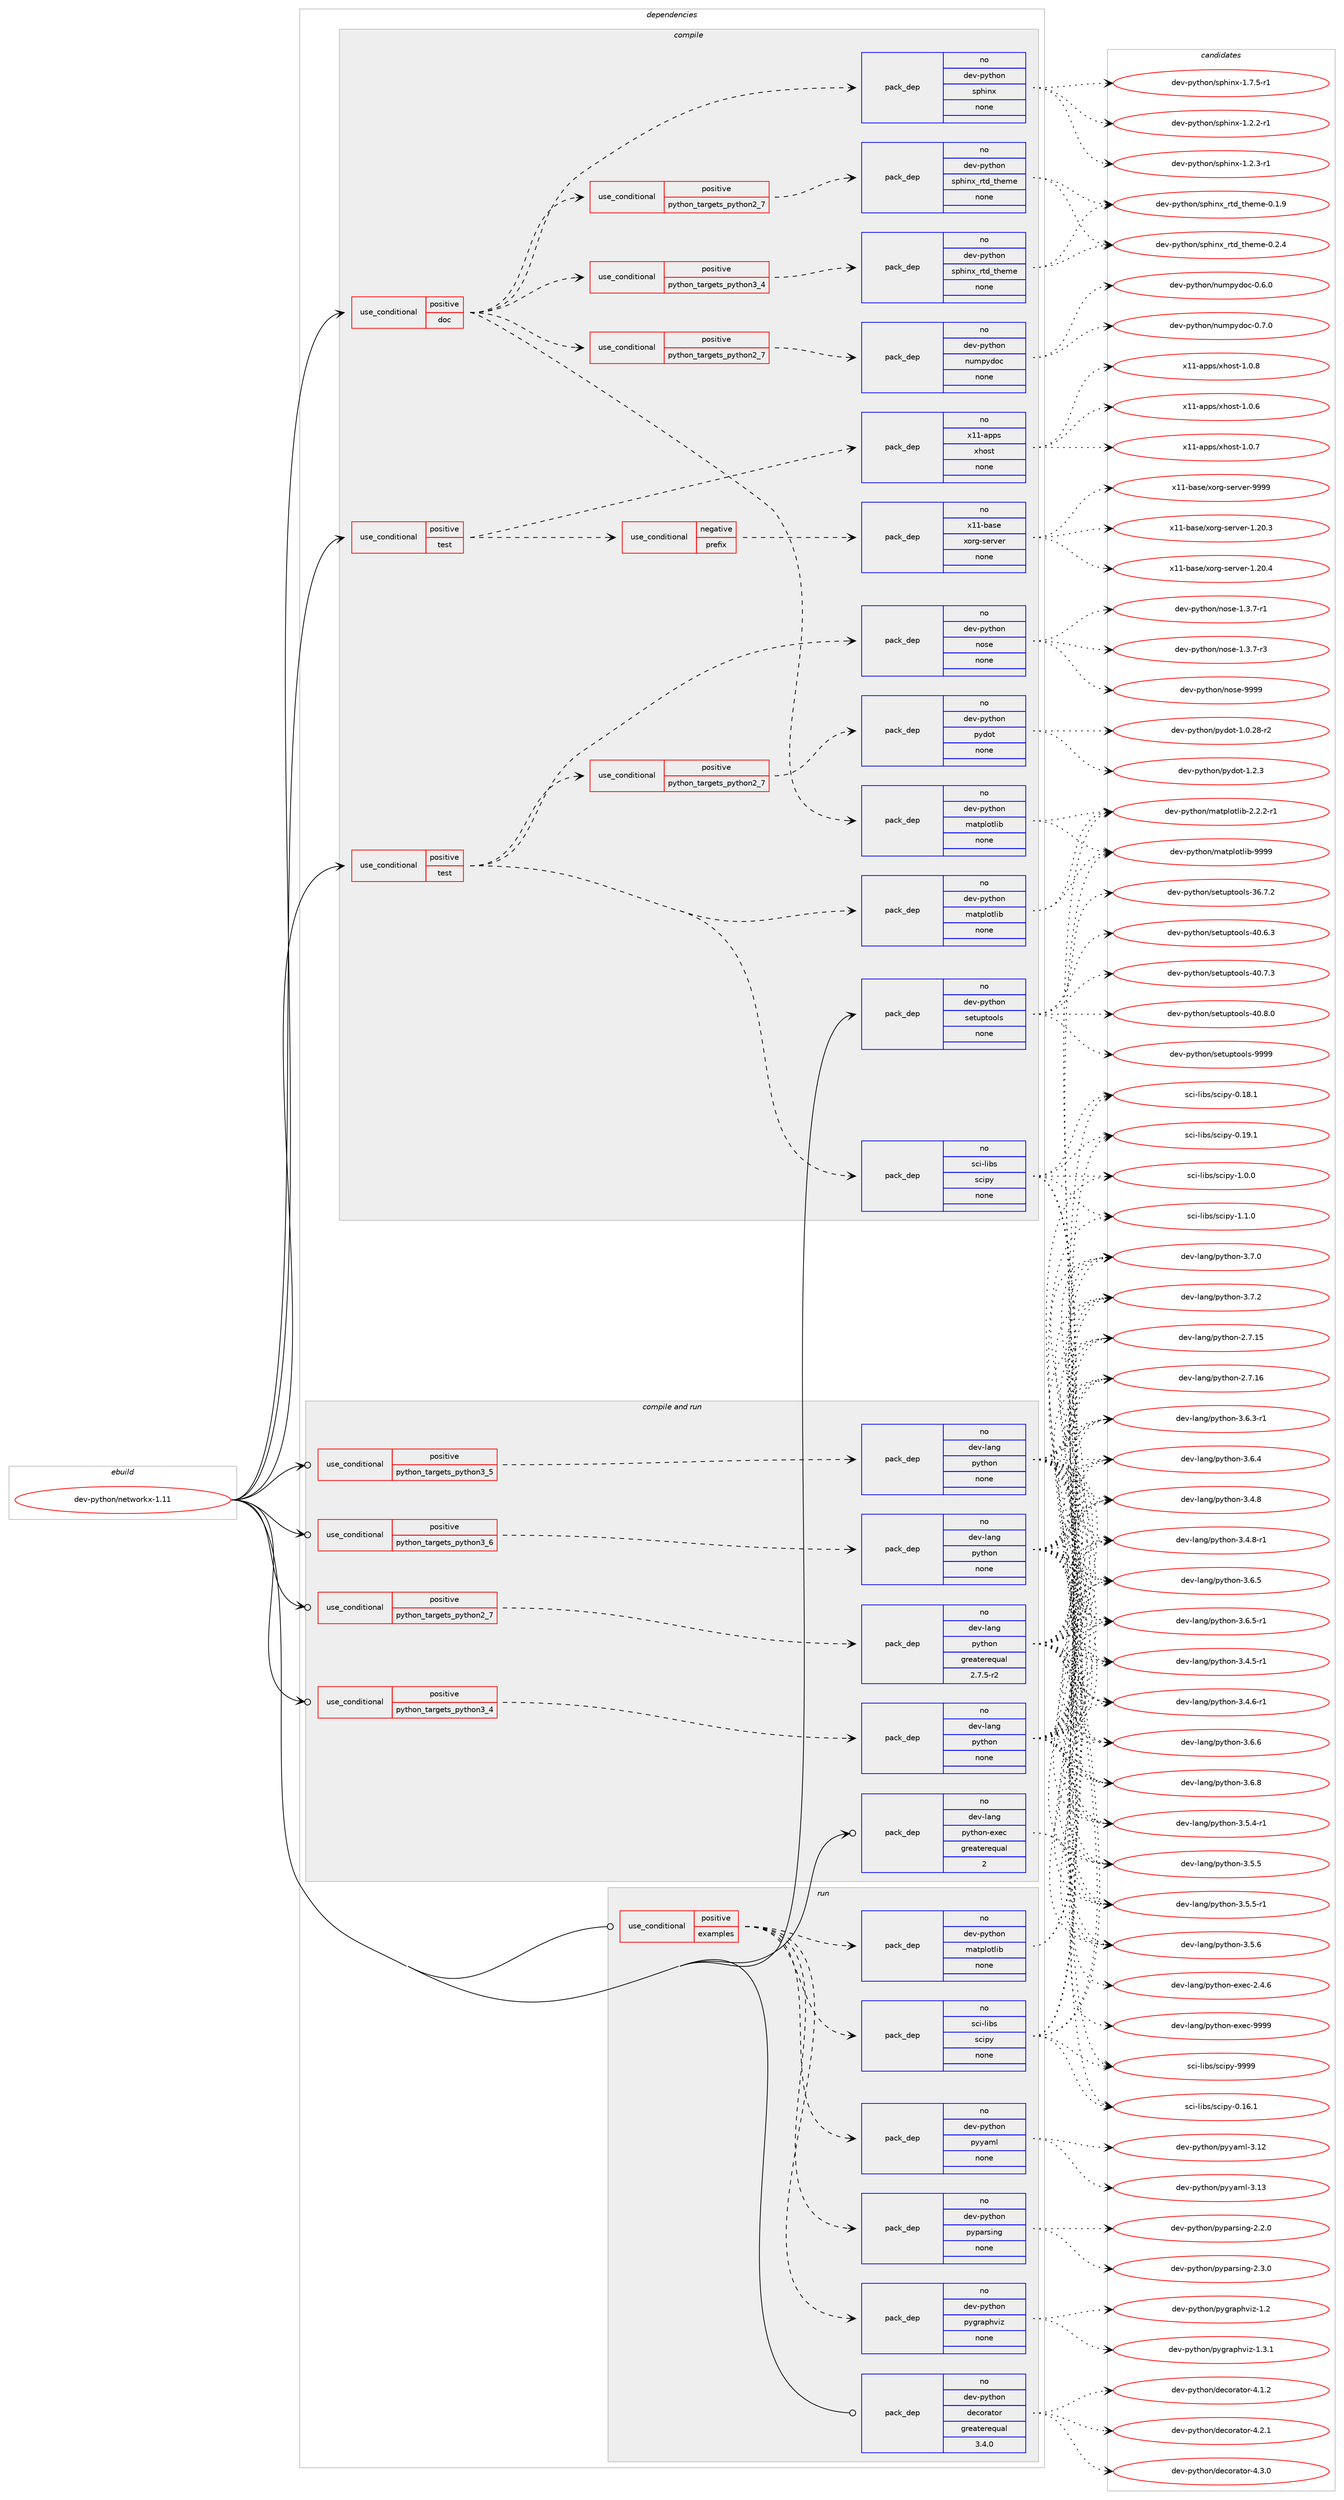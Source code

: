 digraph prolog {

# *************
# Graph options
# *************

newrank=true;
concentrate=true;
compound=true;
graph [rankdir=LR,fontname=Helvetica,fontsize=10,ranksep=1.5];#, ranksep=2.5, nodesep=0.2];
edge  [arrowhead=vee];
node  [fontname=Helvetica,fontsize=10];

# **********
# The ebuild
# **********

subgraph cluster_leftcol {
color=gray;
rank=same;
label=<<i>ebuild</i>>;
id [label="dev-python/networkx-1.11", color=red, width=4, href="../dev-python/networkx-1.11.svg"];
}

# ****************
# The dependencies
# ****************

subgraph cluster_midcol {
color=gray;
label=<<i>dependencies</i>>;
subgraph cluster_compile {
fillcolor="#eeeeee";
style=filled;
label=<<i>compile</i>>;
subgraph cond378059 {
dependency1420530 [label=<<TABLE BORDER="0" CELLBORDER="1" CELLSPACING="0" CELLPADDING="4"><TR><TD ROWSPAN="3" CELLPADDING="10">use_conditional</TD></TR><TR><TD>positive</TD></TR><TR><TD>doc</TD></TR></TABLE>>, shape=none, color=red];
subgraph pack1019197 {
dependency1420531 [label=<<TABLE BORDER="0" CELLBORDER="1" CELLSPACING="0" CELLPADDING="4" WIDTH="220"><TR><TD ROWSPAN="6" CELLPADDING="30">pack_dep</TD></TR><TR><TD WIDTH="110">no</TD></TR><TR><TD>dev-python</TD></TR><TR><TD>sphinx</TD></TR><TR><TD>none</TD></TR><TR><TD></TD></TR></TABLE>>, shape=none, color=blue];
}
dependency1420530:e -> dependency1420531:w [weight=20,style="dashed",arrowhead="vee"];
subgraph pack1019198 {
dependency1420532 [label=<<TABLE BORDER="0" CELLBORDER="1" CELLSPACING="0" CELLPADDING="4" WIDTH="220"><TR><TD ROWSPAN="6" CELLPADDING="30">pack_dep</TD></TR><TR><TD WIDTH="110">no</TD></TR><TR><TD>dev-python</TD></TR><TR><TD>matplotlib</TD></TR><TR><TD>none</TD></TR><TR><TD></TD></TR></TABLE>>, shape=none, color=blue];
}
dependency1420530:e -> dependency1420532:w [weight=20,style="dashed",arrowhead="vee"];
subgraph cond378060 {
dependency1420533 [label=<<TABLE BORDER="0" CELLBORDER="1" CELLSPACING="0" CELLPADDING="4"><TR><TD ROWSPAN="3" CELLPADDING="10">use_conditional</TD></TR><TR><TD>positive</TD></TR><TR><TD>python_targets_python2_7</TD></TR></TABLE>>, shape=none, color=red];
subgraph pack1019199 {
dependency1420534 [label=<<TABLE BORDER="0" CELLBORDER="1" CELLSPACING="0" CELLPADDING="4" WIDTH="220"><TR><TD ROWSPAN="6" CELLPADDING="30">pack_dep</TD></TR><TR><TD WIDTH="110">no</TD></TR><TR><TD>dev-python</TD></TR><TR><TD>numpydoc</TD></TR><TR><TD>none</TD></TR><TR><TD></TD></TR></TABLE>>, shape=none, color=blue];
}
dependency1420533:e -> dependency1420534:w [weight=20,style="dashed",arrowhead="vee"];
}
dependency1420530:e -> dependency1420533:w [weight=20,style="dashed",arrowhead="vee"];
subgraph cond378061 {
dependency1420535 [label=<<TABLE BORDER="0" CELLBORDER="1" CELLSPACING="0" CELLPADDING="4"><TR><TD ROWSPAN="3" CELLPADDING="10">use_conditional</TD></TR><TR><TD>positive</TD></TR><TR><TD>python_targets_python2_7</TD></TR></TABLE>>, shape=none, color=red];
subgraph pack1019200 {
dependency1420536 [label=<<TABLE BORDER="0" CELLBORDER="1" CELLSPACING="0" CELLPADDING="4" WIDTH="220"><TR><TD ROWSPAN="6" CELLPADDING="30">pack_dep</TD></TR><TR><TD WIDTH="110">no</TD></TR><TR><TD>dev-python</TD></TR><TR><TD>sphinx_rtd_theme</TD></TR><TR><TD>none</TD></TR><TR><TD></TD></TR></TABLE>>, shape=none, color=blue];
}
dependency1420535:e -> dependency1420536:w [weight=20,style="dashed",arrowhead="vee"];
}
dependency1420530:e -> dependency1420535:w [weight=20,style="dashed",arrowhead="vee"];
subgraph cond378062 {
dependency1420537 [label=<<TABLE BORDER="0" CELLBORDER="1" CELLSPACING="0" CELLPADDING="4"><TR><TD ROWSPAN="3" CELLPADDING="10">use_conditional</TD></TR><TR><TD>positive</TD></TR><TR><TD>python_targets_python3_4</TD></TR></TABLE>>, shape=none, color=red];
subgraph pack1019201 {
dependency1420538 [label=<<TABLE BORDER="0" CELLBORDER="1" CELLSPACING="0" CELLPADDING="4" WIDTH="220"><TR><TD ROWSPAN="6" CELLPADDING="30">pack_dep</TD></TR><TR><TD WIDTH="110">no</TD></TR><TR><TD>dev-python</TD></TR><TR><TD>sphinx_rtd_theme</TD></TR><TR><TD>none</TD></TR><TR><TD></TD></TR></TABLE>>, shape=none, color=blue];
}
dependency1420537:e -> dependency1420538:w [weight=20,style="dashed",arrowhead="vee"];
}
dependency1420530:e -> dependency1420537:w [weight=20,style="dashed",arrowhead="vee"];
}
id:e -> dependency1420530:w [weight=20,style="solid",arrowhead="vee"];
subgraph cond378063 {
dependency1420539 [label=<<TABLE BORDER="0" CELLBORDER="1" CELLSPACING="0" CELLPADDING="4"><TR><TD ROWSPAN="3" CELLPADDING="10">use_conditional</TD></TR><TR><TD>positive</TD></TR><TR><TD>test</TD></TR></TABLE>>, shape=none, color=red];
subgraph cond378064 {
dependency1420540 [label=<<TABLE BORDER="0" CELLBORDER="1" CELLSPACING="0" CELLPADDING="4"><TR><TD ROWSPAN="3" CELLPADDING="10">use_conditional</TD></TR><TR><TD>negative</TD></TR><TR><TD>prefix</TD></TR></TABLE>>, shape=none, color=red];
subgraph pack1019202 {
dependency1420541 [label=<<TABLE BORDER="0" CELLBORDER="1" CELLSPACING="0" CELLPADDING="4" WIDTH="220"><TR><TD ROWSPAN="6" CELLPADDING="30">pack_dep</TD></TR><TR><TD WIDTH="110">no</TD></TR><TR><TD>x11-base</TD></TR><TR><TD>xorg-server</TD></TR><TR><TD>none</TD></TR><TR><TD></TD></TR></TABLE>>, shape=none, color=blue];
}
dependency1420540:e -> dependency1420541:w [weight=20,style="dashed",arrowhead="vee"];
}
dependency1420539:e -> dependency1420540:w [weight=20,style="dashed",arrowhead="vee"];
subgraph pack1019203 {
dependency1420542 [label=<<TABLE BORDER="0" CELLBORDER="1" CELLSPACING="0" CELLPADDING="4" WIDTH="220"><TR><TD ROWSPAN="6" CELLPADDING="30">pack_dep</TD></TR><TR><TD WIDTH="110">no</TD></TR><TR><TD>x11-apps</TD></TR><TR><TD>xhost</TD></TR><TR><TD>none</TD></TR><TR><TD></TD></TR></TABLE>>, shape=none, color=blue];
}
dependency1420539:e -> dependency1420542:w [weight=20,style="dashed",arrowhead="vee"];
}
id:e -> dependency1420539:w [weight=20,style="solid",arrowhead="vee"];
subgraph cond378065 {
dependency1420543 [label=<<TABLE BORDER="0" CELLBORDER="1" CELLSPACING="0" CELLPADDING="4"><TR><TD ROWSPAN="3" CELLPADDING="10">use_conditional</TD></TR><TR><TD>positive</TD></TR><TR><TD>test</TD></TR></TABLE>>, shape=none, color=red];
subgraph pack1019204 {
dependency1420544 [label=<<TABLE BORDER="0" CELLBORDER="1" CELLSPACING="0" CELLPADDING="4" WIDTH="220"><TR><TD ROWSPAN="6" CELLPADDING="30">pack_dep</TD></TR><TR><TD WIDTH="110">no</TD></TR><TR><TD>dev-python</TD></TR><TR><TD>matplotlib</TD></TR><TR><TD>none</TD></TR><TR><TD></TD></TR></TABLE>>, shape=none, color=blue];
}
dependency1420543:e -> dependency1420544:w [weight=20,style="dashed",arrowhead="vee"];
subgraph pack1019205 {
dependency1420545 [label=<<TABLE BORDER="0" CELLBORDER="1" CELLSPACING="0" CELLPADDING="4" WIDTH="220"><TR><TD ROWSPAN="6" CELLPADDING="30">pack_dep</TD></TR><TR><TD WIDTH="110">no</TD></TR><TR><TD>sci-libs</TD></TR><TR><TD>scipy</TD></TR><TR><TD>none</TD></TR><TR><TD></TD></TR></TABLE>>, shape=none, color=blue];
}
dependency1420543:e -> dependency1420545:w [weight=20,style="dashed",arrowhead="vee"];
subgraph pack1019206 {
dependency1420546 [label=<<TABLE BORDER="0" CELLBORDER="1" CELLSPACING="0" CELLPADDING="4" WIDTH="220"><TR><TD ROWSPAN="6" CELLPADDING="30">pack_dep</TD></TR><TR><TD WIDTH="110">no</TD></TR><TR><TD>dev-python</TD></TR><TR><TD>nose</TD></TR><TR><TD>none</TD></TR><TR><TD></TD></TR></TABLE>>, shape=none, color=blue];
}
dependency1420543:e -> dependency1420546:w [weight=20,style="dashed",arrowhead="vee"];
subgraph cond378066 {
dependency1420547 [label=<<TABLE BORDER="0" CELLBORDER="1" CELLSPACING="0" CELLPADDING="4"><TR><TD ROWSPAN="3" CELLPADDING="10">use_conditional</TD></TR><TR><TD>positive</TD></TR><TR><TD>python_targets_python2_7</TD></TR></TABLE>>, shape=none, color=red];
subgraph pack1019207 {
dependency1420548 [label=<<TABLE BORDER="0" CELLBORDER="1" CELLSPACING="0" CELLPADDING="4" WIDTH="220"><TR><TD ROWSPAN="6" CELLPADDING="30">pack_dep</TD></TR><TR><TD WIDTH="110">no</TD></TR><TR><TD>dev-python</TD></TR><TR><TD>pydot</TD></TR><TR><TD>none</TD></TR><TR><TD></TD></TR></TABLE>>, shape=none, color=blue];
}
dependency1420547:e -> dependency1420548:w [weight=20,style="dashed",arrowhead="vee"];
}
dependency1420543:e -> dependency1420547:w [weight=20,style="dashed",arrowhead="vee"];
}
id:e -> dependency1420543:w [weight=20,style="solid",arrowhead="vee"];
subgraph pack1019208 {
dependency1420549 [label=<<TABLE BORDER="0" CELLBORDER="1" CELLSPACING="0" CELLPADDING="4" WIDTH="220"><TR><TD ROWSPAN="6" CELLPADDING="30">pack_dep</TD></TR><TR><TD WIDTH="110">no</TD></TR><TR><TD>dev-python</TD></TR><TR><TD>setuptools</TD></TR><TR><TD>none</TD></TR><TR><TD></TD></TR></TABLE>>, shape=none, color=blue];
}
id:e -> dependency1420549:w [weight=20,style="solid",arrowhead="vee"];
}
subgraph cluster_compileandrun {
fillcolor="#eeeeee";
style=filled;
label=<<i>compile and run</i>>;
subgraph cond378067 {
dependency1420550 [label=<<TABLE BORDER="0" CELLBORDER="1" CELLSPACING="0" CELLPADDING="4"><TR><TD ROWSPAN="3" CELLPADDING="10">use_conditional</TD></TR><TR><TD>positive</TD></TR><TR><TD>python_targets_python2_7</TD></TR></TABLE>>, shape=none, color=red];
subgraph pack1019209 {
dependency1420551 [label=<<TABLE BORDER="0" CELLBORDER="1" CELLSPACING="0" CELLPADDING="4" WIDTH="220"><TR><TD ROWSPAN="6" CELLPADDING="30">pack_dep</TD></TR><TR><TD WIDTH="110">no</TD></TR><TR><TD>dev-lang</TD></TR><TR><TD>python</TD></TR><TR><TD>greaterequal</TD></TR><TR><TD>2.7.5-r2</TD></TR></TABLE>>, shape=none, color=blue];
}
dependency1420550:e -> dependency1420551:w [weight=20,style="dashed",arrowhead="vee"];
}
id:e -> dependency1420550:w [weight=20,style="solid",arrowhead="odotvee"];
subgraph cond378068 {
dependency1420552 [label=<<TABLE BORDER="0" CELLBORDER="1" CELLSPACING="0" CELLPADDING="4"><TR><TD ROWSPAN="3" CELLPADDING="10">use_conditional</TD></TR><TR><TD>positive</TD></TR><TR><TD>python_targets_python3_4</TD></TR></TABLE>>, shape=none, color=red];
subgraph pack1019210 {
dependency1420553 [label=<<TABLE BORDER="0" CELLBORDER="1" CELLSPACING="0" CELLPADDING="4" WIDTH="220"><TR><TD ROWSPAN="6" CELLPADDING="30">pack_dep</TD></TR><TR><TD WIDTH="110">no</TD></TR><TR><TD>dev-lang</TD></TR><TR><TD>python</TD></TR><TR><TD>none</TD></TR><TR><TD></TD></TR></TABLE>>, shape=none, color=blue];
}
dependency1420552:e -> dependency1420553:w [weight=20,style="dashed",arrowhead="vee"];
}
id:e -> dependency1420552:w [weight=20,style="solid",arrowhead="odotvee"];
subgraph cond378069 {
dependency1420554 [label=<<TABLE BORDER="0" CELLBORDER="1" CELLSPACING="0" CELLPADDING="4"><TR><TD ROWSPAN="3" CELLPADDING="10">use_conditional</TD></TR><TR><TD>positive</TD></TR><TR><TD>python_targets_python3_5</TD></TR></TABLE>>, shape=none, color=red];
subgraph pack1019211 {
dependency1420555 [label=<<TABLE BORDER="0" CELLBORDER="1" CELLSPACING="0" CELLPADDING="4" WIDTH="220"><TR><TD ROWSPAN="6" CELLPADDING="30">pack_dep</TD></TR><TR><TD WIDTH="110">no</TD></TR><TR><TD>dev-lang</TD></TR><TR><TD>python</TD></TR><TR><TD>none</TD></TR><TR><TD></TD></TR></TABLE>>, shape=none, color=blue];
}
dependency1420554:e -> dependency1420555:w [weight=20,style="dashed",arrowhead="vee"];
}
id:e -> dependency1420554:w [weight=20,style="solid",arrowhead="odotvee"];
subgraph cond378070 {
dependency1420556 [label=<<TABLE BORDER="0" CELLBORDER="1" CELLSPACING="0" CELLPADDING="4"><TR><TD ROWSPAN="3" CELLPADDING="10">use_conditional</TD></TR><TR><TD>positive</TD></TR><TR><TD>python_targets_python3_6</TD></TR></TABLE>>, shape=none, color=red];
subgraph pack1019212 {
dependency1420557 [label=<<TABLE BORDER="0" CELLBORDER="1" CELLSPACING="0" CELLPADDING="4" WIDTH="220"><TR><TD ROWSPAN="6" CELLPADDING="30">pack_dep</TD></TR><TR><TD WIDTH="110">no</TD></TR><TR><TD>dev-lang</TD></TR><TR><TD>python</TD></TR><TR><TD>none</TD></TR><TR><TD></TD></TR></TABLE>>, shape=none, color=blue];
}
dependency1420556:e -> dependency1420557:w [weight=20,style="dashed",arrowhead="vee"];
}
id:e -> dependency1420556:w [weight=20,style="solid",arrowhead="odotvee"];
subgraph pack1019213 {
dependency1420558 [label=<<TABLE BORDER="0" CELLBORDER="1" CELLSPACING="0" CELLPADDING="4" WIDTH="220"><TR><TD ROWSPAN="6" CELLPADDING="30">pack_dep</TD></TR><TR><TD WIDTH="110">no</TD></TR><TR><TD>dev-lang</TD></TR><TR><TD>python-exec</TD></TR><TR><TD>greaterequal</TD></TR><TR><TD>2</TD></TR></TABLE>>, shape=none, color=blue];
}
id:e -> dependency1420558:w [weight=20,style="solid",arrowhead="odotvee"];
}
subgraph cluster_run {
fillcolor="#eeeeee";
style=filled;
label=<<i>run</i>>;
subgraph cond378071 {
dependency1420559 [label=<<TABLE BORDER="0" CELLBORDER="1" CELLSPACING="0" CELLPADDING="4"><TR><TD ROWSPAN="3" CELLPADDING="10">use_conditional</TD></TR><TR><TD>positive</TD></TR><TR><TD>examples</TD></TR></TABLE>>, shape=none, color=red];
subgraph pack1019214 {
dependency1420560 [label=<<TABLE BORDER="0" CELLBORDER="1" CELLSPACING="0" CELLPADDING="4" WIDTH="220"><TR><TD ROWSPAN="6" CELLPADDING="30">pack_dep</TD></TR><TR><TD WIDTH="110">no</TD></TR><TR><TD>dev-python</TD></TR><TR><TD>matplotlib</TD></TR><TR><TD>none</TD></TR><TR><TD></TD></TR></TABLE>>, shape=none, color=blue];
}
dependency1420559:e -> dependency1420560:w [weight=20,style="dashed",arrowhead="vee"];
subgraph pack1019215 {
dependency1420561 [label=<<TABLE BORDER="0" CELLBORDER="1" CELLSPACING="0" CELLPADDING="4" WIDTH="220"><TR><TD ROWSPAN="6" CELLPADDING="30">pack_dep</TD></TR><TR><TD WIDTH="110">no</TD></TR><TR><TD>sci-libs</TD></TR><TR><TD>scipy</TD></TR><TR><TD>none</TD></TR><TR><TD></TD></TR></TABLE>>, shape=none, color=blue];
}
dependency1420559:e -> dependency1420561:w [weight=20,style="dashed",arrowhead="vee"];
subgraph pack1019216 {
dependency1420562 [label=<<TABLE BORDER="0" CELLBORDER="1" CELLSPACING="0" CELLPADDING="4" WIDTH="220"><TR><TD ROWSPAN="6" CELLPADDING="30">pack_dep</TD></TR><TR><TD WIDTH="110">no</TD></TR><TR><TD>dev-python</TD></TR><TR><TD>pygraphviz</TD></TR><TR><TD>none</TD></TR><TR><TD></TD></TR></TABLE>>, shape=none, color=blue];
}
dependency1420559:e -> dependency1420562:w [weight=20,style="dashed",arrowhead="vee"];
subgraph pack1019217 {
dependency1420563 [label=<<TABLE BORDER="0" CELLBORDER="1" CELLSPACING="0" CELLPADDING="4" WIDTH="220"><TR><TD ROWSPAN="6" CELLPADDING="30">pack_dep</TD></TR><TR><TD WIDTH="110">no</TD></TR><TR><TD>dev-python</TD></TR><TR><TD>pyparsing</TD></TR><TR><TD>none</TD></TR><TR><TD></TD></TR></TABLE>>, shape=none, color=blue];
}
dependency1420559:e -> dependency1420563:w [weight=20,style="dashed",arrowhead="vee"];
subgraph pack1019218 {
dependency1420564 [label=<<TABLE BORDER="0" CELLBORDER="1" CELLSPACING="0" CELLPADDING="4" WIDTH="220"><TR><TD ROWSPAN="6" CELLPADDING="30">pack_dep</TD></TR><TR><TD WIDTH="110">no</TD></TR><TR><TD>dev-python</TD></TR><TR><TD>pyyaml</TD></TR><TR><TD>none</TD></TR><TR><TD></TD></TR></TABLE>>, shape=none, color=blue];
}
dependency1420559:e -> dependency1420564:w [weight=20,style="dashed",arrowhead="vee"];
}
id:e -> dependency1420559:w [weight=20,style="solid",arrowhead="odot"];
subgraph pack1019219 {
dependency1420565 [label=<<TABLE BORDER="0" CELLBORDER="1" CELLSPACING="0" CELLPADDING="4" WIDTH="220"><TR><TD ROWSPAN="6" CELLPADDING="30">pack_dep</TD></TR><TR><TD WIDTH="110">no</TD></TR><TR><TD>dev-python</TD></TR><TR><TD>decorator</TD></TR><TR><TD>greaterequal</TD></TR><TR><TD>3.4.0</TD></TR></TABLE>>, shape=none, color=blue];
}
id:e -> dependency1420565:w [weight=20,style="solid",arrowhead="odot"];
}
}

# **************
# The candidates
# **************

subgraph cluster_choices {
rank=same;
color=gray;
label=<<i>candidates</i>>;

subgraph choice1019197 {
color=black;
nodesep=1;
choice10010111845112121116104111110471151121041051101204549465046504511449 [label="dev-python/sphinx-1.2.2-r1", color=red, width=4,href="../dev-python/sphinx-1.2.2-r1.svg"];
choice10010111845112121116104111110471151121041051101204549465046514511449 [label="dev-python/sphinx-1.2.3-r1", color=red, width=4,href="../dev-python/sphinx-1.2.3-r1.svg"];
choice10010111845112121116104111110471151121041051101204549465546534511449 [label="dev-python/sphinx-1.7.5-r1", color=red, width=4,href="../dev-python/sphinx-1.7.5-r1.svg"];
dependency1420531:e -> choice10010111845112121116104111110471151121041051101204549465046504511449:w [style=dotted,weight="100"];
dependency1420531:e -> choice10010111845112121116104111110471151121041051101204549465046514511449:w [style=dotted,weight="100"];
dependency1420531:e -> choice10010111845112121116104111110471151121041051101204549465546534511449:w [style=dotted,weight="100"];
}
subgraph choice1019198 {
color=black;
nodesep=1;
choice100101118451121211161041111104710997116112108111116108105984550465046504511449 [label="dev-python/matplotlib-2.2.2-r1", color=red, width=4,href="../dev-python/matplotlib-2.2.2-r1.svg"];
choice100101118451121211161041111104710997116112108111116108105984557575757 [label="dev-python/matplotlib-9999", color=red, width=4,href="../dev-python/matplotlib-9999.svg"];
dependency1420532:e -> choice100101118451121211161041111104710997116112108111116108105984550465046504511449:w [style=dotted,weight="100"];
dependency1420532:e -> choice100101118451121211161041111104710997116112108111116108105984557575757:w [style=dotted,weight="100"];
}
subgraph choice1019199 {
color=black;
nodesep=1;
choice100101118451121211161041111104711011710911212110011199454846544648 [label="dev-python/numpydoc-0.6.0", color=red, width=4,href="../dev-python/numpydoc-0.6.0.svg"];
choice100101118451121211161041111104711011710911212110011199454846554648 [label="dev-python/numpydoc-0.7.0", color=red, width=4,href="../dev-python/numpydoc-0.7.0.svg"];
dependency1420534:e -> choice100101118451121211161041111104711011710911212110011199454846544648:w [style=dotted,weight="100"];
dependency1420534:e -> choice100101118451121211161041111104711011710911212110011199454846554648:w [style=dotted,weight="100"];
}
subgraph choice1019200 {
color=black;
nodesep=1;
choice10010111845112121116104111110471151121041051101209511411610095116104101109101454846494657 [label="dev-python/sphinx_rtd_theme-0.1.9", color=red, width=4,href="../dev-python/sphinx_rtd_theme-0.1.9.svg"];
choice10010111845112121116104111110471151121041051101209511411610095116104101109101454846504652 [label="dev-python/sphinx_rtd_theme-0.2.4", color=red, width=4,href="../dev-python/sphinx_rtd_theme-0.2.4.svg"];
dependency1420536:e -> choice10010111845112121116104111110471151121041051101209511411610095116104101109101454846494657:w [style=dotted,weight="100"];
dependency1420536:e -> choice10010111845112121116104111110471151121041051101209511411610095116104101109101454846504652:w [style=dotted,weight="100"];
}
subgraph choice1019201 {
color=black;
nodesep=1;
choice10010111845112121116104111110471151121041051101209511411610095116104101109101454846494657 [label="dev-python/sphinx_rtd_theme-0.1.9", color=red, width=4,href="../dev-python/sphinx_rtd_theme-0.1.9.svg"];
choice10010111845112121116104111110471151121041051101209511411610095116104101109101454846504652 [label="dev-python/sphinx_rtd_theme-0.2.4", color=red, width=4,href="../dev-python/sphinx_rtd_theme-0.2.4.svg"];
dependency1420538:e -> choice10010111845112121116104111110471151121041051101209511411610095116104101109101454846494657:w [style=dotted,weight="100"];
dependency1420538:e -> choice10010111845112121116104111110471151121041051101209511411610095116104101109101454846504652:w [style=dotted,weight="100"];
}
subgraph choice1019202 {
color=black;
nodesep=1;
choice1204949459897115101471201111141034511510111411810111445494650484651 [label="x11-base/xorg-server-1.20.3", color=red, width=4,href="../x11-base/xorg-server-1.20.3.svg"];
choice1204949459897115101471201111141034511510111411810111445494650484652 [label="x11-base/xorg-server-1.20.4", color=red, width=4,href="../x11-base/xorg-server-1.20.4.svg"];
choice120494945989711510147120111114103451151011141181011144557575757 [label="x11-base/xorg-server-9999", color=red, width=4,href="../x11-base/xorg-server-9999.svg"];
dependency1420541:e -> choice1204949459897115101471201111141034511510111411810111445494650484651:w [style=dotted,weight="100"];
dependency1420541:e -> choice1204949459897115101471201111141034511510111411810111445494650484652:w [style=dotted,weight="100"];
dependency1420541:e -> choice120494945989711510147120111114103451151011141181011144557575757:w [style=dotted,weight="100"];
}
subgraph choice1019203 {
color=black;
nodesep=1;
choice1204949459711211211547120104111115116454946484654 [label="x11-apps/xhost-1.0.6", color=red, width=4,href="../x11-apps/xhost-1.0.6.svg"];
choice1204949459711211211547120104111115116454946484655 [label="x11-apps/xhost-1.0.7", color=red, width=4,href="../x11-apps/xhost-1.0.7.svg"];
choice1204949459711211211547120104111115116454946484656 [label="x11-apps/xhost-1.0.8", color=red, width=4,href="../x11-apps/xhost-1.0.8.svg"];
dependency1420542:e -> choice1204949459711211211547120104111115116454946484654:w [style=dotted,weight="100"];
dependency1420542:e -> choice1204949459711211211547120104111115116454946484655:w [style=dotted,weight="100"];
dependency1420542:e -> choice1204949459711211211547120104111115116454946484656:w [style=dotted,weight="100"];
}
subgraph choice1019204 {
color=black;
nodesep=1;
choice100101118451121211161041111104710997116112108111116108105984550465046504511449 [label="dev-python/matplotlib-2.2.2-r1", color=red, width=4,href="../dev-python/matplotlib-2.2.2-r1.svg"];
choice100101118451121211161041111104710997116112108111116108105984557575757 [label="dev-python/matplotlib-9999", color=red, width=4,href="../dev-python/matplotlib-9999.svg"];
dependency1420544:e -> choice100101118451121211161041111104710997116112108111116108105984550465046504511449:w [style=dotted,weight="100"];
dependency1420544:e -> choice100101118451121211161041111104710997116112108111116108105984557575757:w [style=dotted,weight="100"];
}
subgraph choice1019205 {
color=black;
nodesep=1;
choice115991054510810598115471159910511212145484649544649 [label="sci-libs/scipy-0.16.1", color=red, width=4,href="../sci-libs/scipy-0.16.1.svg"];
choice115991054510810598115471159910511212145484649564649 [label="sci-libs/scipy-0.18.1", color=red, width=4,href="../sci-libs/scipy-0.18.1.svg"];
choice115991054510810598115471159910511212145484649574649 [label="sci-libs/scipy-0.19.1", color=red, width=4,href="../sci-libs/scipy-0.19.1.svg"];
choice1159910545108105981154711599105112121454946484648 [label="sci-libs/scipy-1.0.0", color=red, width=4,href="../sci-libs/scipy-1.0.0.svg"];
choice1159910545108105981154711599105112121454946494648 [label="sci-libs/scipy-1.1.0", color=red, width=4,href="../sci-libs/scipy-1.1.0.svg"];
choice11599105451081059811547115991051121214557575757 [label="sci-libs/scipy-9999", color=red, width=4,href="../sci-libs/scipy-9999.svg"];
dependency1420545:e -> choice115991054510810598115471159910511212145484649544649:w [style=dotted,weight="100"];
dependency1420545:e -> choice115991054510810598115471159910511212145484649564649:w [style=dotted,weight="100"];
dependency1420545:e -> choice115991054510810598115471159910511212145484649574649:w [style=dotted,weight="100"];
dependency1420545:e -> choice1159910545108105981154711599105112121454946484648:w [style=dotted,weight="100"];
dependency1420545:e -> choice1159910545108105981154711599105112121454946494648:w [style=dotted,weight="100"];
dependency1420545:e -> choice11599105451081059811547115991051121214557575757:w [style=dotted,weight="100"];
}
subgraph choice1019206 {
color=black;
nodesep=1;
choice10010111845112121116104111110471101111151014549465146554511449 [label="dev-python/nose-1.3.7-r1", color=red, width=4,href="../dev-python/nose-1.3.7-r1.svg"];
choice10010111845112121116104111110471101111151014549465146554511451 [label="dev-python/nose-1.3.7-r3", color=red, width=4,href="../dev-python/nose-1.3.7-r3.svg"];
choice10010111845112121116104111110471101111151014557575757 [label="dev-python/nose-9999", color=red, width=4,href="../dev-python/nose-9999.svg"];
dependency1420546:e -> choice10010111845112121116104111110471101111151014549465146554511449:w [style=dotted,weight="100"];
dependency1420546:e -> choice10010111845112121116104111110471101111151014549465146554511451:w [style=dotted,weight="100"];
dependency1420546:e -> choice10010111845112121116104111110471101111151014557575757:w [style=dotted,weight="100"];
}
subgraph choice1019207 {
color=black;
nodesep=1;
choice1001011184511212111610411111047112121100111116454946484650564511450 [label="dev-python/pydot-1.0.28-r2", color=red, width=4,href="../dev-python/pydot-1.0.28-r2.svg"];
choice1001011184511212111610411111047112121100111116454946504651 [label="dev-python/pydot-1.2.3", color=red, width=4,href="../dev-python/pydot-1.2.3.svg"];
dependency1420548:e -> choice1001011184511212111610411111047112121100111116454946484650564511450:w [style=dotted,weight="100"];
dependency1420548:e -> choice1001011184511212111610411111047112121100111116454946504651:w [style=dotted,weight="100"];
}
subgraph choice1019208 {
color=black;
nodesep=1;
choice100101118451121211161041111104711510111611711211611111110811545515446554650 [label="dev-python/setuptools-36.7.2", color=red, width=4,href="../dev-python/setuptools-36.7.2.svg"];
choice100101118451121211161041111104711510111611711211611111110811545524846544651 [label="dev-python/setuptools-40.6.3", color=red, width=4,href="../dev-python/setuptools-40.6.3.svg"];
choice100101118451121211161041111104711510111611711211611111110811545524846554651 [label="dev-python/setuptools-40.7.3", color=red, width=4,href="../dev-python/setuptools-40.7.3.svg"];
choice100101118451121211161041111104711510111611711211611111110811545524846564648 [label="dev-python/setuptools-40.8.0", color=red, width=4,href="../dev-python/setuptools-40.8.0.svg"];
choice10010111845112121116104111110471151011161171121161111111081154557575757 [label="dev-python/setuptools-9999", color=red, width=4,href="../dev-python/setuptools-9999.svg"];
dependency1420549:e -> choice100101118451121211161041111104711510111611711211611111110811545515446554650:w [style=dotted,weight="100"];
dependency1420549:e -> choice100101118451121211161041111104711510111611711211611111110811545524846544651:w [style=dotted,weight="100"];
dependency1420549:e -> choice100101118451121211161041111104711510111611711211611111110811545524846554651:w [style=dotted,weight="100"];
dependency1420549:e -> choice100101118451121211161041111104711510111611711211611111110811545524846564648:w [style=dotted,weight="100"];
dependency1420549:e -> choice10010111845112121116104111110471151011161171121161111111081154557575757:w [style=dotted,weight="100"];
}
subgraph choice1019209 {
color=black;
nodesep=1;
choice10010111845108971101034711212111610411111045504655464953 [label="dev-lang/python-2.7.15", color=red, width=4,href="../dev-lang/python-2.7.15.svg"];
choice10010111845108971101034711212111610411111045504655464954 [label="dev-lang/python-2.7.16", color=red, width=4,href="../dev-lang/python-2.7.16.svg"];
choice1001011184510897110103471121211161041111104551465246534511449 [label="dev-lang/python-3.4.5-r1", color=red, width=4,href="../dev-lang/python-3.4.5-r1.svg"];
choice1001011184510897110103471121211161041111104551465246544511449 [label="dev-lang/python-3.4.6-r1", color=red, width=4,href="../dev-lang/python-3.4.6-r1.svg"];
choice100101118451089711010347112121116104111110455146524656 [label="dev-lang/python-3.4.8", color=red, width=4,href="../dev-lang/python-3.4.8.svg"];
choice1001011184510897110103471121211161041111104551465246564511449 [label="dev-lang/python-3.4.8-r1", color=red, width=4,href="../dev-lang/python-3.4.8-r1.svg"];
choice1001011184510897110103471121211161041111104551465346524511449 [label="dev-lang/python-3.5.4-r1", color=red, width=4,href="../dev-lang/python-3.5.4-r1.svg"];
choice100101118451089711010347112121116104111110455146534653 [label="dev-lang/python-3.5.5", color=red, width=4,href="../dev-lang/python-3.5.5.svg"];
choice1001011184510897110103471121211161041111104551465346534511449 [label="dev-lang/python-3.5.5-r1", color=red, width=4,href="../dev-lang/python-3.5.5-r1.svg"];
choice100101118451089711010347112121116104111110455146534654 [label="dev-lang/python-3.5.6", color=red, width=4,href="../dev-lang/python-3.5.6.svg"];
choice1001011184510897110103471121211161041111104551465446514511449 [label="dev-lang/python-3.6.3-r1", color=red, width=4,href="../dev-lang/python-3.6.3-r1.svg"];
choice100101118451089711010347112121116104111110455146544652 [label="dev-lang/python-3.6.4", color=red, width=4,href="../dev-lang/python-3.6.4.svg"];
choice100101118451089711010347112121116104111110455146544653 [label="dev-lang/python-3.6.5", color=red, width=4,href="../dev-lang/python-3.6.5.svg"];
choice1001011184510897110103471121211161041111104551465446534511449 [label="dev-lang/python-3.6.5-r1", color=red, width=4,href="../dev-lang/python-3.6.5-r1.svg"];
choice100101118451089711010347112121116104111110455146544654 [label="dev-lang/python-3.6.6", color=red, width=4,href="../dev-lang/python-3.6.6.svg"];
choice100101118451089711010347112121116104111110455146544656 [label="dev-lang/python-3.6.8", color=red, width=4,href="../dev-lang/python-3.6.8.svg"];
choice100101118451089711010347112121116104111110455146554648 [label="dev-lang/python-3.7.0", color=red, width=4,href="../dev-lang/python-3.7.0.svg"];
choice100101118451089711010347112121116104111110455146554650 [label="dev-lang/python-3.7.2", color=red, width=4,href="../dev-lang/python-3.7.2.svg"];
dependency1420551:e -> choice10010111845108971101034711212111610411111045504655464953:w [style=dotted,weight="100"];
dependency1420551:e -> choice10010111845108971101034711212111610411111045504655464954:w [style=dotted,weight="100"];
dependency1420551:e -> choice1001011184510897110103471121211161041111104551465246534511449:w [style=dotted,weight="100"];
dependency1420551:e -> choice1001011184510897110103471121211161041111104551465246544511449:w [style=dotted,weight="100"];
dependency1420551:e -> choice100101118451089711010347112121116104111110455146524656:w [style=dotted,weight="100"];
dependency1420551:e -> choice1001011184510897110103471121211161041111104551465246564511449:w [style=dotted,weight="100"];
dependency1420551:e -> choice1001011184510897110103471121211161041111104551465346524511449:w [style=dotted,weight="100"];
dependency1420551:e -> choice100101118451089711010347112121116104111110455146534653:w [style=dotted,weight="100"];
dependency1420551:e -> choice1001011184510897110103471121211161041111104551465346534511449:w [style=dotted,weight="100"];
dependency1420551:e -> choice100101118451089711010347112121116104111110455146534654:w [style=dotted,weight="100"];
dependency1420551:e -> choice1001011184510897110103471121211161041111104551465446514511449:w [style=dotted,weight="100"];
dependency1420551:e -> choice100101118451089711010347112121116104111110455146544652:w [style=dotted,weight="100"];
dependency1420551:e -> choice100101118451089711010347112121116104111110455146544653:w [style=dotted,weight="100"];
dependency1420551:e -> choice1001011184510897110103471121211161041111104551465446534511449:w [style=dotted,weight="100"];
dependency1420551:e -> choice100101118451089711010347112121116104111110455146544654:w [style=dotted,weight="100"];
dependency1420551:e -> choice100101118451089711010347112121116104111110455146544656:w [style=dotted,weight="100"];
dependency1420551:e -> choice100101118451089711010347112121116104111110455146554648:w [style=dotted,weight="100"];
dependency1420551:e -> choice100101118451089711010347112121116104111110455146554650:w [style=dotted,weight="100"];
}
subgraph choice1019210 {
color=black;
nodesep=1;
choice10010111845108971101034711212111610411111045504655464953 [label="dev-lang/python-2.7.15", color=red, width=4,href="../dev-lang/python-2.7.15.svg"];
choice10010111845108971101034711212111610411111045504655464954 [label="dev-lang/python-2.7.16", color=red, width=4,href="../dev-lang/python-2.7.16.svg"];
choice1001011184510897110103471121211161041111104551465246534511449 [label="dev-lang/python-3.4.5-r1", color=red, width=4,href="../dev-lang/python-3.4.5-r1.svg"];
choice1001011184510897110103471121211161041111104551465246544511449 [label="dev-lang/python-3.4.6-r1", color=red, width=4,href="../dev-lang/python-3.4.6-r1.svg"];
choice100101118451089711010347112121116104111110455146524656 [label="dev-lang/python-3.4.8", color=red, width=4,href="../dev-lang/python-3.4.8.svg"];
choice1001011184510897110103471121211161041111104551465246564511449 [label="dev-lang/python-3.4.8-r1", color=red, width=4,href="../dev-lang/python-3.4.8-r1.svg"];
choice1001011184510897110103471121211161041111104551465346524511449 [label="dev-lang/python-3.5.4-r1", color=red, width=4,href="../dev-lang/python-3.5.4-r1.svg"];
choice100101118451089711010347112121116104111110455146534653 [label="dev-lang/python-3.5.5", color=red, width=4,href="../dev-lang/python-3.5.5.svg"];
choice1001011184510897110103471121211161041111104551465346534511449 [label="dev-lang/python-3.5.5-r1", color=red, width=4,href="../dev-lang/python-3.5.5-r1.svg"];
choice100101118451089711010347112121116104111110455146534654 [label="dev-lang/python-3.5.6", color=red, width=4,href="../dev-lang/python-3.5.6.svg"];
choice1001011184510897110103471121211161041111104551465446514511449 [label="dev-lang/python-3.6.3-r1", color=red, width=4,href="../dev-lang/python-3.6.3-r1.svg"];
choice100101118451089711010347112121116104111110455146544652 [label="dev-lang/python-3.6.4", color=red, width=4,href="../dev-lang/python-3.6.4.svg"];
choice100101118451089711010347112121116104111110455146544653 [label="dev-lang/python-3.6.5", color=red, width=4,href="../dev-lang/python-3.6.5.svg"];
choice1001011184510897110103471121211161041111104551465446534511449 [label="dev-lang/python-3.6.5-r1", color=red, width=4,href="../dev-lang/python-3.6.5-r1.svg"];
choice100101118451089711010347112121116104111110455146544654 [label="dev-lang/python-3.6.6", color=red, width=4,href="../dev-lang/python-3.6.6.svg"];
choice100101118451089711010347112121116104111110455146544656 [label="dev-lang/python-3.6.8", color=red, width=4,href="../dev-lang/python-3.6.8.svg"];
choice100101118451089711010347112121116104111110455146554648 [label="dev-lang/python-3.7.0", color=red, width=4,href="../dev-lang/python-3.7.0.svg"];
choice100101118451089711010347112121116104111110455146554650 [label="dev-lang/python-3.7.2", color=red, width=4,href="../dev-lang/python-3.7.2.svg"];
dependency1420553:e -> choice10010111845108971101034711212111610411111045504655464953:w [style=dotted,weight="100"];
dependency1420553:e -> choice10010111845108971101034711212111610411111045504655464954:w [style=dotted,weight="100"];
dependency1420553:e -> choice1001011184510897110103471121211161041111104551465246534511449:w [style=dotted,weight="100"];
dependency1420553:e -> choice1001011184510897110103471121211161041111104551465246544511449:w [style=dotted,weight="100"];
dependency1420553:e -> choice100101118451089711010347112121116104111110455146524656:w [style=dotted,weight="100"];
dependency1420553:e -> choice1001011184510897110103471121211161041111104551465246564511449:w [style=dotted,weight="100"];
dependency1420553:e -> choice1001011184510897110103471121211161041111104551465346524511449:w [style=dotted,weight="100"];
dependency1420553:e -> choice100101118451089711010347112121116104111110455146534653:w [style=dotted,weight="100"];
dependency1420553:e -> choice1001011184510897110103471121211161041111104551465346534511449:w [style=dotted,weight="100"];
dependency1420553:e -> choice100101118451089711010347112121116104111110455146534654:w [style=dotted,weight="100"];
dependency1420553:e -> choice1001011184510897110103471121211161041111104551465446514511449:w [style=dotted,weight="100"];
dependency1420553:e -> choice100101118451089711010347112121116104111110455146544652:w [style=dotted,weight="100"];
dependency1420553:e -> choice100101118451089711010347112121116104111110455146544653:w [style=dotted,weight="100"];
dependency1420553:e -> choice1001011184510897110103471121211161041111104551465446534511449:w [style=dotted,weight="100"];
dependency1420553:e -> choice100101118451089711010347112121116104111110455146544654:w [style=dotted,weight="100"];
dependency1420553:e -> choice100101118451089711010347112121116104111110455146544656:w [style=dotted,weight="100"];
dependency1420553:e -> choice100101118451089711010347112121116104111110455146554648:w [style=dotted,weight="100"];
dependency1420553:e -> choice100101118451089711010347112121116104111110455146554650:w [style=dotted,weight="100"];
}
subgraph choice1019211 {
color=black;
nodesep=1;
choice10010111845108971101034711212111610411111045504655464953 [label="dev-lang/python-2.7.15", color=red, width=4,href="../dev-lang/python-2.7.15.svg"];
choice10010111845108971101034711212111610411111045504655464954 [label="dev-lang/python-2.7.16", color=red, width=4,href="../dev-lang/python-2.7.16.svg"];
choice1001011184510897110103471121211161041111104551465246534511449 [label="dev-lang/python-3.4.5-r1", color=red, width=4,href="../dev-lang/python-3.4.5-r1.svg"];
choice1001011184510897110103471121211161041111104551465246544511449 [label="dev-lang/python-3.4.6-r1", color=red, width=4,href="../dev-lang/python-3.4.6-r1.svg"];
choice100101118451089711010347112121116104111110455146524656 [label="dev-lang/python-3.4.8", color=red, width=4,href="../dev-lang/python-3.4.8.svg"];
choice1001011184510897110103471121211161041111104551465246564511449 [label="dev-lang/python-3.4.8-r1", color=red, width=4,href="../dev-lang/python-3.4.8-r1.svg"];
choice1001011184510897110103471121211161041111104551465346524511449 [label="dev-lang/python-3.5.4-r1", color=red, width=4,href="../dev-lang/python-3.5.4-r1.svg"];
choice100101118451089711010347112121116104111110455146534653 [label="dev-lang/python-3.5.5", color=red, width=4,href="../dev-lang/python-3.5.5.svg"];
choice1001011184510897110103471121211161041111104551465346534511449 [label="dev-lang/python-3.5.5-r1", color=red, width=4,href="../dev-lang/python-3.5.5-r1.svg"];
choice100101118451089711010347112121116104111110455146534654 [label="dev-lang/python-3.5.6", color=red, width=4,href="../dev-lang/python-3.5.6.svg"];
choice1001011184510897110103471121211161041111104551465446514511449 [label="dev-lang/python-3.6.3-r1", color=red, width=4,href="../dev-lang/python-3.6.3-r1.svg"];
choice100101118451089711010347112121116104111110455146544652 [label="dev-lang/python-3.6.4", color=red, width=4,href="../dev-lang/python-3.6.4.svg"];
choice100101118451089711010347112121116104111110455146544653 [label="dev-lang/python-3.6.5", color=red, width=4,href="../dev-lang/python-3.6.5.svg"];
choice1001011184510897110103471121211161041111104551465446534511449 [label="dev-lang/python-3.6.5-r1", color=red, width=4,href="../dev-lang/python-3.6.5-r1.svg"];
choice100101118451089711010347112121116104111110455146544654 [label="dev-lang/python-3.6.6", color=red, width=4,href="../dev-lang/python-3.6.6.svg"];
choice100101118451089711010347112121116104111110455146544656 [label="dev-lang/python-3.6.8", color=red, width=4,href="../dev-lang/python-3.6.8.svg"];
choice100101118451089711010347112121116104111110455146554648 [label="dev-lang/python-3.7.0", color=red, width=4,href="../dev-lang/python-3.7.0.svg"];
choice100101118451089711010347112121116104111110455146554650 [label="dev-lang/python-3.7.2", color=red, width=4,href="../dev-lang/python-3.7.2.svg"];
dependency1420555:e -> choice10010111845108971101034711212111610411111045504655464953:w [style=dotted,weight="100"];
dependency1420555:e -> choice10010111845108971101034711212111610411111045504655464954:w [style=dotted,weight="100"];
dependency1420555:e -> choice1001011184510897110103471121211161041111104551465246534511449:w [style=dotted,weight="100"];
dependency1420555:e -> choice1001011184510897110103471121211161041111104551465246544511449:w [style=dotted,weight="100"];
dependency1420555:e -> choice100101118451089711010347112121116104111110455146524656:w [style=dotted,weight="100"];
dependency1420555:e -> choice1001011184510897110103471121211161041111104551465246564511449:w [style=dotted,weight="100"];
dependency1420555:e -> choice1001011184510897110103471121211161041111104551465346524511449:w [style=dotted,weight="100"];
dependency1420555:e -> choice100101118451089711010347112121116104111110455146534653:w [style=dotted,weight="100"];
dependency1420555:e -> choice1001011184510897110103471121211161041111104551465346534511449:w [style=dotted,weight="100"];
dependency1420555:e -> choice100101118451089711010347112121116104111110455146534654:w [style=dotted,weight="100"];
dependency1420555:e -> choice1001011184510897110103471121211161041111104551465446514511449:w [style=dotted,weight="100"];
dependency1420555:e -> choice100101118451089711010347112121116104111110455146544652:w [style=dotted,weight="100"];
dependency1420555:e -> choice100101118451089711010347112121116104111110455146544653:w [style=dotted,weight="100"];
dependency1420555:e -> choice1001011184510897110103471121211161041111104551465446534511449:w [style=dotted,weight="100"];
dependency1420555:e -> choice100101118451089711010347112121116104111110455146544654:w [style=dotted,weight="100"];
dependency1420555:e -> choice100101118451089711010347112121116104111110455146544656:w [style=dotted,weight="100"];
dependency1420555:e -> choice100101118451089711010347112121116104111110455146554648:w [style=dotted,weight="100"];
dependency1420555:e -> choice100101118451089711010347112121116104111110455146554650:w [style=dotted,weight="100"];
}
subgraph choice1019212 {
color=black;
nodesep=1;
choice10010111845108971101034711212111610411111045504655464953 [label="dev-lang/python-2.7.15", color=red, width=4,href="../dev-lang/python-2.7.15.svg"];
choice10010111845108971101034711212111610411111045504655464954 [label="dev-lang/python-2.7.16", color=red, width=4,href="../dev-lang/python-2.7.16.svg"];
choice1001011184510897110103471121211161041111104551465246534511449 [label="dev-lang/python-3.4.5-r1", color=red, width=4,href="../dev-lang/python-3.4.5-r1.svg"];
choice1001011184510897110103471121211161041111104551465246544511449 [label="dev-lang/python-3.4.6-r1", color=red, width=4,href="../dev-lang/python-3.4.6-r1.svg"];
choice100101118451089711010347112121116104111110455146524656 [label="dev-lang/python-3.4.8", color=red, width=4,href="../dev-lang/python-3.4.8.svg"];
choice1001011184510897110103471121211161041111104551465246564511449 [label="dev-lang/python-3.4.8-r1", color=red, width=4,href="../dev-lang/python-3.4.8-r1.svg"];
choice1001011184510897110103471121211161041111104551465346524511449 [label="dev-lang/python-3.5.4-r1", color=red, width=4,href="../dev-lang/python-3.5.4-r1.svg"];
choice100101118451089711010347112121116104111110455146534653 [label="dev-lang/python-3.5.5", color=red, width=4,href="../dev-lang/python-3.5.5.svg"];
choice1001011184510897110103471121211161041111104551465346534511449 [label="dev-lang/python-3.5.5-r1", color=red, width=4,href="../dev-lang/python-3.5.5-r1.svg"];
choice100101118451089711010347112121116104111110455146534654 [label="dev-lang/python-3.5.6", color=red, width=4,href="../dev-lang/python-3.5.6.svg"];
choice1001011184510897110103471121211161041111104551465446514511449 [label="dev-lang/python-3.6.3-r1", color=red, width=4,href="../dev-lang/python-3.6.3-r1.svg"];
choice100101118451089711010347112121116104111110455146544652 [label="dev-lang/python-3.6.4", color=red, width=4,href="../dev-lang/python-3.6.4.svg"];
choice100101118451089711010347112121116104111110455146544653 [label="dev-lang/python-3.6.5", color=red, width=4,href="../dev-lang/python-3.6.5.svg"];
choice1001011184510897110103471121211161041111104551465446534511449 [label="dev-lang/python-3.6.5-r1", color=red, width=4,href="../dev-lang/python-3.6.5-r1.svg"];
choice100101118451089711010347112121116104111110455146544654 [label="dev-lang/python-3.6.6", color=red, width=4,href="../dev-lang/python-3.6.6.svg"];
choice100101118451089711010347112121116104111110455146544656 [label="dev-lang/python-3.6.8", color=red, width=4,href="../dev-lang/python-3.6.8.svg"];
choice100101118451089711010347112121116104111110455146554648 [label="dev-lang/python-3.7.0", color=red, width=4,href="../dev-lang/python-3.7.0.svg"];
choice100101118451089711010347112121116104111110455146554650 [label="dev-lang/python-3.7.2", color=red, width=4,href="../dev-lang/python-3.7.2.svg"];
dependency1420557:e -> choice10010111845108971101034711212111610411111045504655464953:w [style=dotted,weight="100"];
dependency1420557:e -> choice10010111845108971101034711212111610411111045504655464954:w [style=dotted,weight="100"];
dependency1420557:e -> choice1001011184510897110103471121211161041111104551465246534511449:w [style=dotted,weight="100"];
dependency1420557:e -> choice1001011184510897110103471121211161041111104551465246544511449:w [style=dotted,weight="100"];
dependency1420557:e -> choice100101118451089711010347112121116104111110455146524656:w [style=dotted,weight="100"];
dependency1420557:e -> choice1001011184510897110103471121211161041111104551465246564511449:w [style=dotted,weight="100"];
dependency1420557:e -> choice1001011184510897110103471121211161041111104551465346524511449:w [style=dotted,weight="100"];
dependency1420557:e -> choice100101118451089711010347112121116104111110455146534653:w [style=dotted,weight="100"];
dependency1420557:e -> choice1001011184510897110103471121211161041111104551465346534511449:w [style=dotted,weight="100"];
dependency1420557:e -> choice100101118451089711010347112121116104111110455146534654:w [style=dotted,weight="100"];
dependency1420557:e -> choice1001011184510897110103471121211161041111104551465446514511449:w [style=dotted,weight="100"];
dependency1420557:e -> choice100101118451089711010347112121116104111110455146544652:w [style=dotted,weight="100"];
dependency1420557:e -> choice100101118451089711010347112121116104111110455146544653:w [style=dotted,weight="100"];
dependency1420557:e -> choice1001011184510897110103471121211161041111104551465446534511449:w [style=dotted,weight="100"];
dependency1420557:e -> choice100101118451089711010347112121116104111110455146544654:w [style=dotted,weight="100"];
dependency1420557:e -> choice100101118451089711010347112121116104111110455146544656:w [style=dotted,weight="100"];
dependency1420557:e -> choice100101118451089711010347112121116104111110455146554648:w [style=dotted,weight="100"];
dependency1420557:e -> choice100101118451089711010347112121116104111110455146554650:w [style=dotted,weight="100"];
}
subgraph choice1019213 {
color=black;
nodesep=1;
choice1001011184510897110103471121211161041111104510112010199455046524654 [label="dev-lang/python-exec-2.4.6", color=red, width=4,href="../dev-lang/python-exec-2.4.6.svg"];
choice10010111845108971101034711212111610411111045101120101994557575757 [label="dev-lang/python-exec-9999", color=red, width=4,href="../dev-lang/python-exec-9999.svg"];
dependency1420558:e -> choice1001011184510897110103471121211161041111104510112010199455046524654:w [style=dotted,weight="100"];
dependency1420558:e -> choice10010111845108971101034711212111610411111045101120101994557575757:w [style=dotted,weight="100"];
}
subgraph choice1019214 {
color=black;
nodesep=1;
choice100101118451121211161041111104710997116112108111116108105984550465046504511449 [label="dev-python/matplotlib-2.2.2-r1", color=red, width=4,href="../dev-python/matplotlib-2.2.2-r1.svg"];
choice100101118451121211161041111104710997116112108111116108105984557575757 [label="dev-python/matplotlib-9999", color=red, width=4,href="../dev-python/matplotlib-9999.svg"];
dependency1420560:e -> choice100101118451121211161041111104710997116112108111116108105984550465046504511449:w [style=dotted,weight="100"];
dependency1420560:e -> choice100101118451121211161041111104710997116112108111116108105984557575757:w [style=dotted,weight="100"];
}
subgraph choice1019215 {
color=black;
nodesep=1;
choice115991054510810598115471159910511212145484649544649 [label="sci-libs/scipy-0.16.1", color=red, width=4,href="../sci-libs/scipy-0.16.1.svg"];
choice115991054510810598115471159910511212145484649564649 [label="sci-libs/scipy-0.18.1", color=red, width=4,href="../sci-libs/scipy-0.18.1.svg"];
choice115991054510810598115471159910511212145484649574649 [label="sci-libs/scipy-0.19.1", color=red, width=4,href="../sci-libs/scipy-0.19.1.svg"];
choice1159910545108105981154711599105112121454946484648 [label="sci-libs/scipy-1.0.0", color=red, width=4,href="../sci-libs/scipy-1.0.0.svg"];
choice1159910545108105981154711599105112121454946494648 [label="sci-libs/scipy-1.1.0", color=red, width=4,href="../sci-libs/scipy-1.1.0.svg"];
choice11599105451081059811547115991051121214557575757 [label="sci-libs/scipy-9999", color=red, width=4,href="../sci-libs/scipy-9999.svg"];
dependency1420561:e -> choice115991054510810598115471159910511212145484649544649:w [style=dotted,weight="100"];
dependency1420561:e -> choice115991054510810598115471159910511212145484649564649:w [style=dotted,weight="100"];
dependency1420561:e -> choice115991054510810598115471159910511212145484649574649:w [style=dotted,weight="100"];
dependency1420561:e -> choice1159910545108105981154711599105112121454946484648:w [style=dotted,weight="100"];
dependency1420561:e -> choice1159910545108105981154711599105112121454946494648:w [style=dotted,weight="100"];
dependency1420561:e -> choice11599105451081059811547115991051121214557575757:w [style=dotted,weight="100"];
}
subgraph choice1019216 {
color=black;
nodesep=1;
choice10010111845112121116104111110471121211031149711210411810512245494650 [label="dev-python/pygraphviz-1.2", color=red, width=4,href="../dev-python/pygraphviz-1.2.svg"];
choice100101118451121211161041111104711212110311497112104118105122454946514649 [label="dev-python/pygraphviz-1.3.1", color=red, width=4,href="../dev-python/pygraphviz-1.3.1.svg"];
dependency1420562:e -> choice10010111845112121116104111110471121211031149711210411810512245494650:w [style=dotted,weight="100"];
dependency1420562:e -> choice100101118451121211161041111104711212110311497112104118105122454946514649:w [style=dotted,weight="100"];
}
subgraph choice1019217 {
color=black;
nodesep=1;
choice100101118451121211161041111104711212111297114115105110103455046504648 [label="dev-python/pyparsing-2.2.0", color=red, width=4,href="../dev-python/pyparsing-2.2.0.svg"];
choice100101118451121211161041111104711212111297114115105110103455046514648 [label="dev-python/pyparsing-2.3.0", color=red, width=4,href="../dev-python/pyparsing-2.3.0.svg"];
dependency1420563:e -> choice100101118451121211161041111104711212111297114115105110103455046504648:w [style=dotted,weight="100"];
dependency1420563:e -> choice100101118451121211161041111104711212111297114115105110103455046514648:w [style=dotted,weight="100"];
}
subgraph choice1019218 {
color=black;
nodesep=1;
choice1001011184511212111610411111047112121121971091084551464950 [label="dev-python/pyyaml-3.12", color=red, width=4,href="../dev-python/pyyaml-3.12.svg"];
choice1001011184511212111610411111047112121121971091084551464951 [label="dev-python/pyyaml-3.13", color=red, width=4,href="../dev-python/pyyaml-3.13.svg"];
dependency1420564:e -> choice1001011184511212111610411111047112121121971091084551464950:w [style=dotted,weight="100"];
dependency1420564:e -> choice1001011184511212111610411111047112121121971091084551464951:w [style=dotted,weight="100"];
}
subgraph choice1019219 {
color=black;
nodesep=1;
choice10010111845112121116104111110471001019911111497116111114455246494650 [label="dev-python/decorator-4.1.2", color=red, width=4,href="../dev-python/decorator-4.1.2.svg"];
choice10010111845112121116104111110471001019911111497116111114455246504649 [label="dev-python/decorator-4.2.1", color=red, width=4,href="../dev-python/decorator-4.2.1.svg"];
choice10010111845112121116104111110471001019911111497116111114455246514648 [label="dev-python/decorator-4.3.0", color=red, width=4,href="../dev-python/decorator-4.3.0.svg"];
dependency1420565:e -> choice10010111845112121116104111110471001019911111497116111114455246494650:w [style=dotted,weight="100"];
dependency1420565:e -> choice10010111845112121116104111110471001019911111497116111114455246504649:w [style=dotted,weight="100"];
dependency1420565:e -> choice10010111845112121116104111110471001019911111497116111114455246514648:w [style=dotted,weight="100"];
}
}

}
